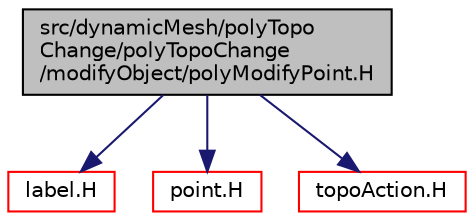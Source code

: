 digraph "src/dynamicMesh/polyTopoChange/polyTopoChange/modifyObject/polyModifyPoint.H"
{
  bgcolor="transparent";
  edge [fontname="Helvetica",fontsize="10",labelfontname="Helvetica",labelfontsize="10"];
  node [fontname="Helvetica",fontsize="10",shape=record];
  Node1 [label="src/dynamicMesh/polyTopo\lChange/polyTopoChange\l/modifyObject/polyModifyPoint.H",height=0.2,width=0.4,color="black", fillcolor="grey75", style="filled", fontcolor="black"];
  Node1 -> Node2 [color="midnightblue",fontsize="10",style="solid",fontname="Helvetica"];
  Node2 [label="label.H",height=0.2,width=0.4,color="red",URL="$a08831.html"];
  Node1 -> Node3 [color="midnightblue",fontsize="10",style="solid",fontname="Helvetica"];
  Node3 [label="point.H",height=0.2,width=0.4,color="red",URL="$a08722.html"];
  Node1 -> Node4 [color="midnightblue",fontsize="10",style="solid",fontname="Helvetica"];
  Node4 [label="topoAction.H",height=0.2,width=0.4,color="red",URL="$a04869.html"];
}

